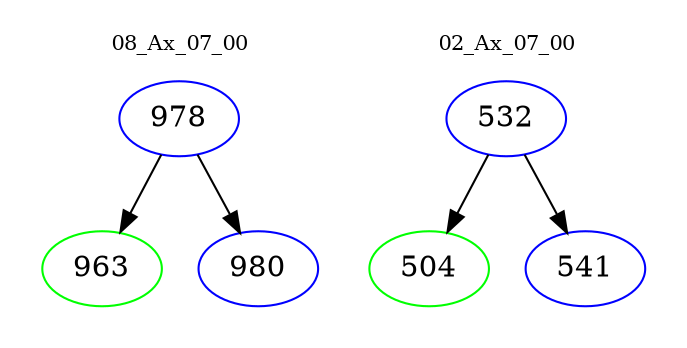 digraph{
subgraph cluster_0 {
color = white
label = "08_Ax_07_00";
fontsize=10;
T0_978 [label="978", color="blue"]
T0_978 -> T0_963 [color="black"]
T0_963 [label="963", color="green"]
T0_978 -> T0_980 [color="black"]
T0_980 [label="980", color="blue"]
}
subgraph cluster_1 {
color = white
label = "02_Ax_07_00";
fontsize=10;
T1_532 [label="532", color="blue"]
T1_532 -> T1_504 [color="black"]
T1_504 [label="504", color="green"]
T1_532 -> T1_541 [color="black"]
T1_541 [label="541", color="blue"]
}
}
